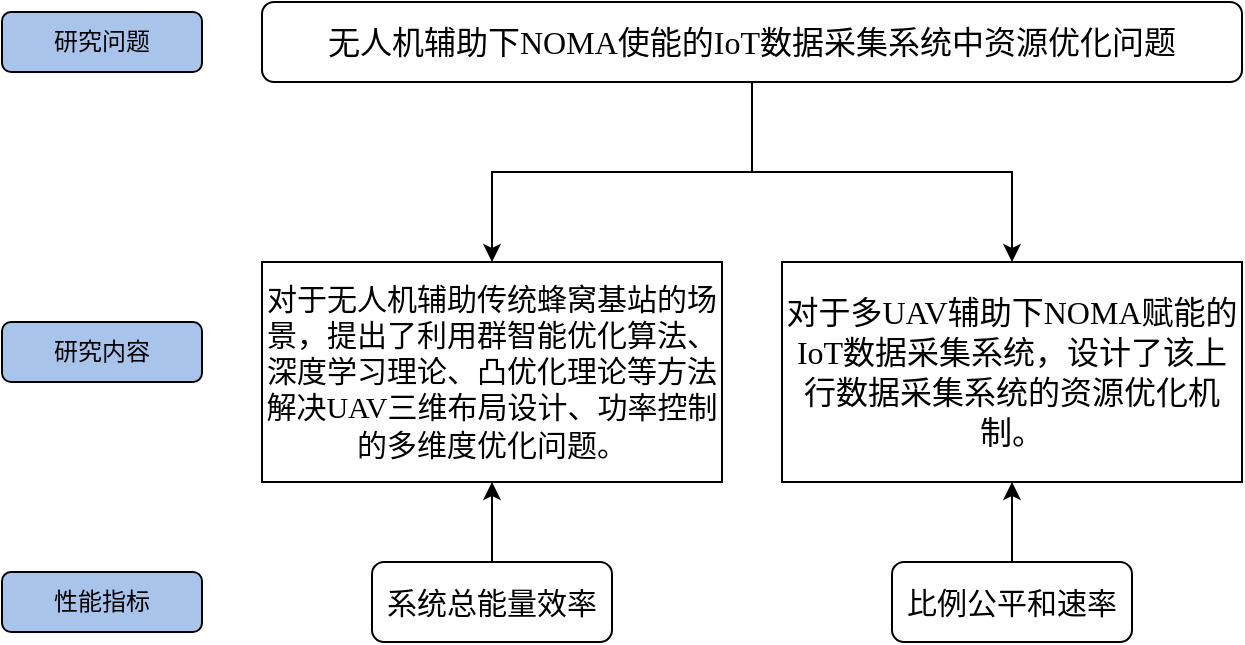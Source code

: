 <mxfile version="23.1.5" type="github">
  <diagram name="第 1 页" id="rrZ7hrOaui3AsJbaLMUq">
    <mxGraphModel dx="1434" dy="830" grid="1" gridSize="10" guides="1" tooltips="1" connect="1" arrows="1" fold="1" page="1" pageScale="1" pageWidth="827" pageHeight="1169" math="0" shadow="0">
      <root>
        <mxCell id="0" />
        <mxCell id="1" parent="0" />
        <mxCell id="d498bgmHW4dofSmXcOC3-10" style="edgeStyle=orthogonalEdgeStyle;rounded=0;orthogonalLoop=1;jettySize=auto;html=1;entryX=0.5;entryY=0;entryDx=0;entryDy=0;exitX=0.5;exitY=1;exitDx=0;exitDy=0;" edge="1" parent="1" source="d498bgmHW4dofSmXcOC3-3" target="d498bgmHW4dofSmXcOC3-6">
          <mxGeometry relative="1" as="geometry" />
        </mxCell>
        <mxCell id="d498bgmHW4dofSmXcOC3-11" style="edgeStyle=orthogonalEdgeStyle;rounded=0;orthogonalLoop=1;jettySize=auto;html=1;entryX=0.5;entryY=0;entryDx=0;entryDy=0;" edge="1" parent="1" source="d498bgmHW4dofSmXcOC3-3" target="d498bgmHW4dofSmXcOC3-7">
          <mxGeometry relative="1" as="geometry" />
        </mxCell>
        <mxCell id="d498bgmHW4dofSmXcOC3-3" value="&lt;span style=&quot;border-color: var(--border-color); font-family: 宋体; font-size: 16px; text-indent: 40.133px;&quot;&gt;无人机辅助下&lt;/span&gt;&lt;span style=&quot;border-color: var(--border-color); font-size: 16px; text-indent: 40.133px;&quot;&gt;&lt;font face=&quot;Times New Roman&quot;&gt;NOMA&lt;/font&gt;&lt;span style=&quot;font-family: 宋体; border-color: var(--border-color); line-height: 20px;&quot;&gt;使能的&lt;/span&gt;&lt;span style=&quot;border-color: var(--border-color); line-height: 20px;&quot; lang=&quot;EN-US&quot;&gt;&lt;font face=&quot;Times New Roman&quot;&gt;IoT&lt;/font&gt;&lt;/span&gt;&lt;span style=&quot;font-family: 宋体; border-color: var(--border-color); line-height: 20px;&quot;&gt;数据采集系统中资源优化问题&lt;/span&gt;&lt;/span&gt;" style="rounded=1;whiteSpace=wrap;html=1;align=center;" vertex="1" parent="1">
          <mxGeometry x="210" y="170" width="490" height="40" as="geometry" />
        </mxCell>
        <mxCell id="d498bgmHW4dofSmXcOC3-5" value="&lt;font face=&quot;宋体&quot;&gt;研究问题&lt;/font&gt;" style="rounded=1;whiteSpace=wrap;html=1;fillColor=#A9C4EB;" vertex="1" parent="1">
          <mxGeometry x="80" y="175" width="100" height="30" as="geometry" />
        </mxCell>
        <mxCell id="d498bgmHW4dofSmXcOC3-6" value="&lt;font style=&quot;font-size: 15px;&quot;&gt;&lt;font style=&quot;font-size: 15px;&quot; face=&quot;宋体&quot;&gt;对于无人机辅助传统蜂窝基站的场景，提出了利用群智能优化算法、深度学习理论、凸优化理论等方法解决&lt;/font&gt;&lt;span style=&quot;line-height: 125%;&quot; lang=&quot;EN-US&quot;&gt;&lt;font style=&quot;font-size: 15px;&quot; face=&quot;Times New Roman&quot;&gt;UAV&lt;/font&gt;&lt;/span&gt;&lt;span style=&quot;font-family: 宋体; line-height: 125%;&quot;&gt;三维布局设计、功率控制的多维度优化问题。&lt;/span&gt;&lt;/font&gt;" style="rounded=0;whiteSpace=wrap;html=1;" vertex="1" parent="1">
          <mxGeometry x="210" y="300" width="230" height="110" as="geometry" />
        </mxCell>
        <mxCell id="d498bgmHW4dofSmXcOC3-7" value="&lt;font style=&quot;font-size: 16px;&quot;&gt;&lt;font style=&quot;font-size: 16px;&quot; face=&quot;宋体&quot;&gt;对于多&lt;/font&gt;&lt;span style=&quot;line-height: 125%; font-family: &amp;quot;Times New Roman&amp;quot;, serif;&quot; lang=&quot;EN-US&quot;&gt;UAV&lt;/span&gt;&lt;span style=&quot;line-height: 125%; font-family: 宋体;&quot;&gt;辅助下&lt;/span&gt;&lt;span style=&quot;line-height: 125%;&quot;&gt;&lt;font style=&quot;font-size: 16px;&quot; face=&quot;Times New Roman&quot;&gt;NOMA&lt;/font&gt;&lt;/span&gt;&lt;span style=&quot;line-height: 125%; font-family: 宋体;&quot;&gt;赋能的&lt;/span&gt;&lt;span style=&quot;line-height: 125%; font-family: &amp;quot;Times New Roman&amp;quot;, serif;&quot; lang=&quot;EN-US&quot;&gt;IoT&lt;/span&gt;&lt;span style=&quot;line-height: 125%; font-family: 宋体;&quot;&gt;数据采集系统，设计了该上行数据采集系统的资源优化机制。&lt;/span&gt;&lt;/font&gt;" style="rounded=0;whiteSpace=wrap;html=1;" vertex="1" parent="1">
          <mxGeometry x="470" y="300" width="230" height="110" as="geometry" />
        </mxCell>
        <mxCell id="d498bgmHW4dofSmXcOC3-12" style="edgeStyle=orthogonalEdgeStyle;rounded=0;orthogonalLoop=1;jettySize=auto;html=1;entryX=0.5;entryY=1;entryDx=0;entryDy=0;" edge="1" parent="1" source="d498bgmHW4dofSmXcOC3-8" target="d498bgmHW4dofSmXcOC3-6">
          <mxGeometry relative="1" as="geometry" />
        </mxCell>
        <mxCell id="d498bgmHW4dofSmXcOC3-8" value="&lt;font style=&quot;font-size: 15px;&quot; face=&quot;宋体&quot;&gt;系统总能量效率&lt;/font&gt;" style="rounded=1;whiteSpace=wrap;html=1;" vertex="1" parent="1">
          <mxGeometry x="265" y="450" width="120" height="40" as="geometry" />
        </mxCell>
        <mxCell id="d498bgmHW4dofSmXcOC3-13" style="edgeStyle=orthogonalEdgeStyle;rounded=0;orthogonalLoop=1;jettySize=auto;html=1;exitX=0.5;exitY=0;exitDx=0;exitDy=0;entryX=0.5;entryY=1;entryDx=0;entryDy=0;" edge="1" parent="1" source="d498bgmHW4dofSmXcOC3-9" target="d498bgmHW4dofSmXcOC3-7">
          <mxGeometry relative="1" as="geometry" />
        </mxCell>
        <mxCell id="d498bgmHW4dofSmXcOC3-9" value="&lt;font style=&quot;font-size: 15px;&quot; face=&quot;宋体&quot;&gt;比例公平和速率&lt;/font&gt;" style="rounded=1;whiteSpace=wrap;html=1;" vertex="1" parent="1">
          <mxGeometry x="525" y="450" width="120" height="40" as="geometry" />
        </mxCell>
        <mxCell id="d498bgmHW4dofSmXcOC3-14" value="&lt;font face=&quot;宋体&quot;&gt;研究内容&lt;/font&gt;" style="rounded=1;whiteSpace=wrap;html=1;fillColor=#A9C4EB;" vertex="1" parent="1">
          <mxGeometry x="80" y="330" width="100" height="30" as="geometry" />
        </mxCell>
        <mxCell id="d498bgmHW4dofSmXcOC3-15" value="&lt;font face=&quot;宋体&quot;&gt;性能指标&lt;/font&gt;" style="rounded=1;whiteSpace=wrap;html=1;fillColor=#A9C4EB;" vertex="1" parent="1">
          <mxGeometry x="80" y="455" width="100" height="30" as="geometry" />
        </mxCell>
      </root>
    </mxGraphModel>
  </diagram>
</mxfile>

